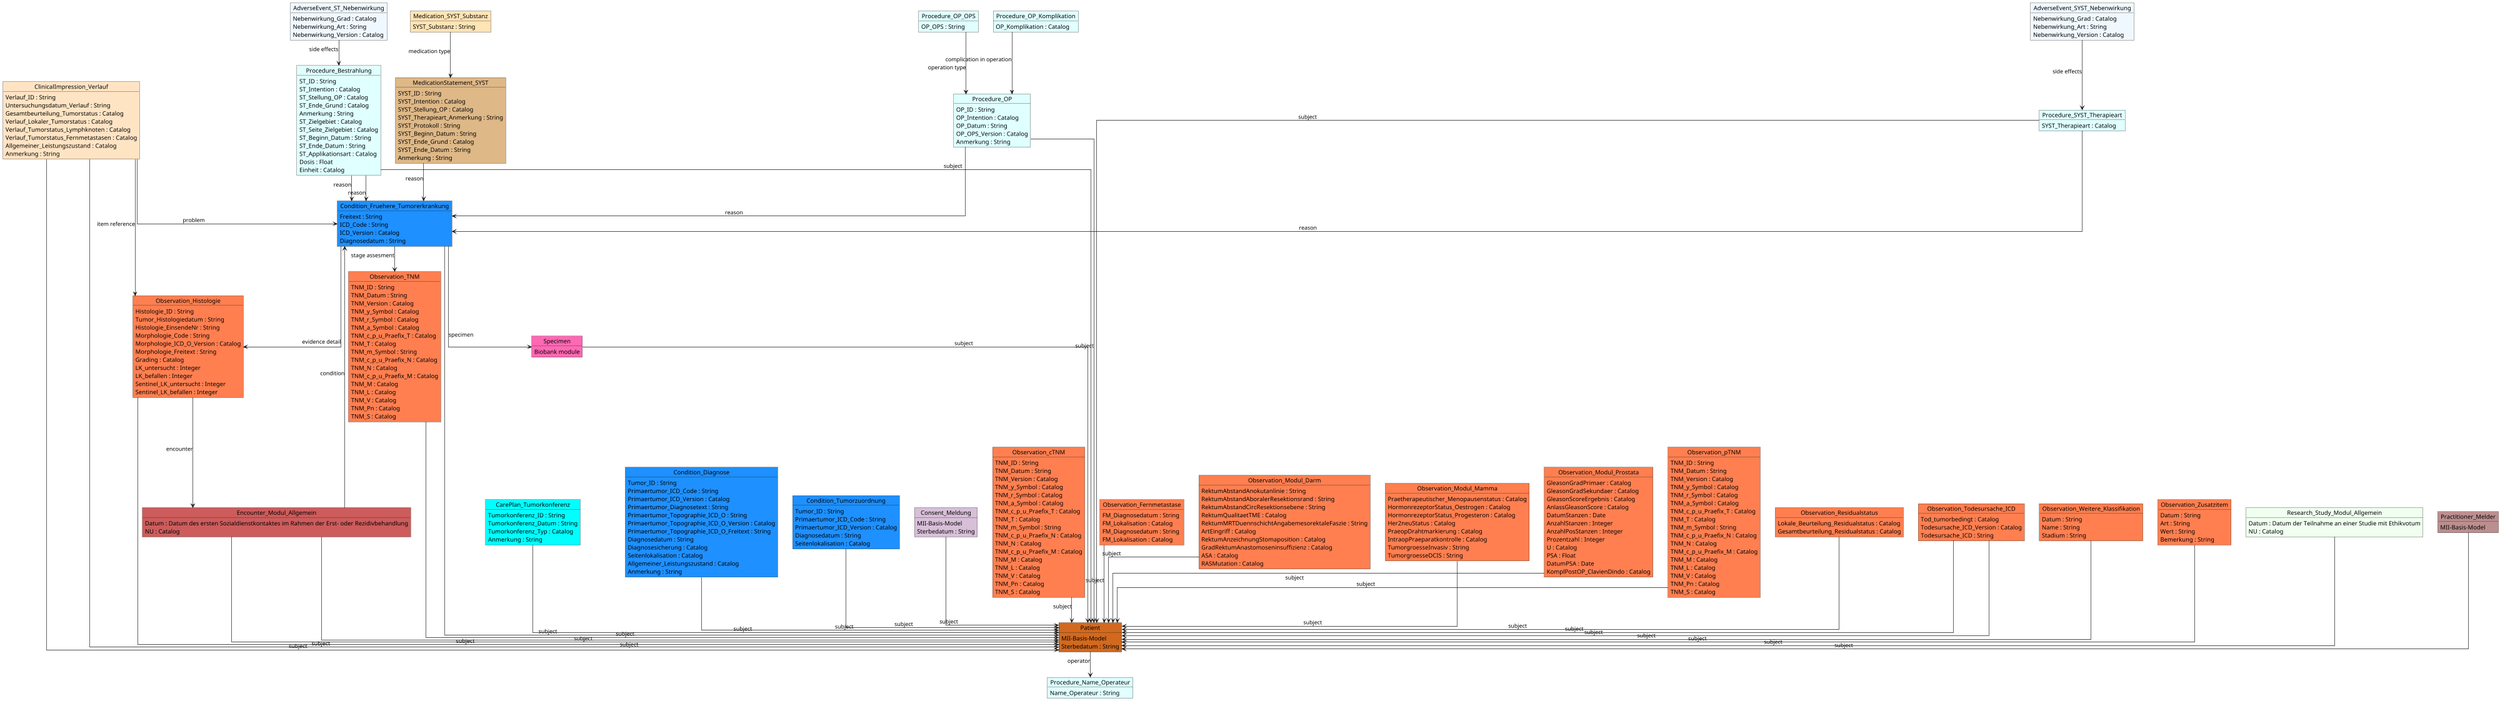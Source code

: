 @startuml

skinparam linetype polyline
skinparam linetype ortho
skinparam dpi 65

object AdverseEvent_ST_Nebenwirkung #AliceBlue {
  Nebenwirkung_Grad : Catalog
  Nebenwirkung_Art : String
  Nebenwirkung_Version : Catalog
}

object AdverseEvent_SYST_Nebenwirkung #AliceBlue {
  Nebenwirkung_Grad : Catalog
  Nebenwirkung_Art : String
  Nebenwirkung_Version : Catalog
}

object CarePlan_Tumorkonferenz #Aqua {
  Tumorkonferenz_ID : String
  Tumorkonferenz_Datum : String
  Tumorkonferenz_Typ : Catalog
  Anmerkung : String
}

object ClinicalImpression_Verlauf #Bisque {
  Verlauf_ID : String
  Untersuchungsdatum_Verlauf : String
  Gesamtbeurteilung_Tumorstatus : Catalog
  Verlauf_Lokaler_Tumorstatus : Catalog
  Verlauf_Tumorstatus_Lymphknoten : Catalog
  Verlauf_Tumorstatus_Fernmetastasen : Catalog
  Allgemeiner_Leistungszustand : Catalog
  Anmerkung : String
}

object Condition_Fruehere_Tumorerkrankung #DodgerBlue {
  Freitext : String
  ICD_Code : String
  ICD_Version : Catalog
  Diagnosedatum : String
}

object Condition_Diagnose #DodgerBlue {
  Tumor_ID : String
  Primaertumor_ICD_Code : String
  Primaertumor_ICD_Version : Catalog
  Primaertumor_Diagnosetext : String
  Primaertumor_Topographie_ICD_O : String
  Primaertumor_Topographie_ICD_O_Version : Catalog
  Primaertumor_Topographie_ICD_O_Freitext : String
  Diagnosedatum : String
  Diagnosesicherung : Catalog
  Seitenlokalisation : Catalog
  Allgemeiner_Leistungszustand : Catalog
  Anmerkung : String
}

object Condition_Tumorzuordnung #DodgerBlue {
  Tumor_ID : String
  Primaertumor_ICD_Code : String
  Primaertumor_ICD_Version : Catalog
  Diagnosedatum : String
  Seitenlokalisation : Catalog
}

object Consent_Meldung #Thistle {
  MII-Basis-Model
  Sterbedatum : String

}

object Encounter_Modul_Allgemein #IndianRed {
  Datum : Datum des ersten Sozialdienstkontaktes im Rahmen der Erst- oder Rezidivbehandlung
  NU : Catalog
}

object Medication_SYST_Substanz #Moccasin {
  SYST_Substanz : String
}

object MedicationStatement_SYST #BurlyWood {
  SYST_ID : String
  SYST_Intention : Catalog
  SYST_Stellung_OP : Catalog
  SYST_Therapieart_Anmerkung : String
  SYST_Protokoll : String
  SYST_Beginn_Datum : String
  SYST_Ende_Grund : Catalog
  SYST_Ende_Datum : String
  Anmerkung : String
}

object Observation_cTNM #Coral {
  TNM_ID : String
  TNM_Datum : String
  TNM_Version : Catalog
  TNM_y_Symbol : Catalog
  TNM_r_Symbol : Catalog
  TNM_a_Symbol : Catalog
  TNM_c_p_u_Praefix_T : Catalog
  TNM_T : Catalog
  TNM_m_Symbol : String
  TNM_c_p_u_Praefix_N : Catalog
  TNM_N : Catalog
  TNM_c_p_u_Praefix_M : Catalog
  TNM_M : Catalog
  TNM_L : Catalog
  TNM_V : Catalog
  TNM_Pn : Catalog
  TNM_S : Catalog
}

object Observation_Fernmetastase #Coral {
  FM_Diagnosedatum : String
  FM_Lokalisation : Catalog
  FM_Diagnosedatum : String
  FM_Lokalisation : Catalog
}

object Observation_Histologie #Coral {
  Histologie_ID : String
  Tumor_Histologiedatum : String
  Histologie_EinsendeNr : String
  Morphologie_Code : String
  Morphologie_ICD_O_Version : Catalog
  Morphologie_Freitext : String
  Grading : Catalog
  LK_untersucht : Integer
  LK_befallen : Integer
  Sentinel_LK_untersucht : Integer
  Sentinel_LK_befallen : Integer

}
object Observation_Modul_Darm #Coral {
  RektumAbstandAnokutanlinie : String
  RektumAbstandAboralerResektionsrand : String
  RektumAbstandCircResektionsebene : String
  RektumQualitaetTME : Catalog
  RektumMRTDuennschichtAngabemesorektaleFaszie : String
  ArtEingriff : Catalog
  RektumAnzeichnungStomaposition : Catalog
  GradRektumAnastomoseninsuffizienz : Catalog
  ASA : Catalog
  RASMutation : Catalog

}
object Observation_Modul_Mamma #Coral {
  Praetherapeutischer_Menopausenstatus : Catalog
  HormonrezeptorStatus_Oestrogen : Catalog
  HormonrezeptorStatus_Progesteron : Catalog
  Her2neuStatus : Catalog
  PraeopDrahtmarkierung : Catalog
  IntraopPraeparatkontrolle : Catalog
  TumorgroesseInvasiv : String
  TumorgroesseDCIS : String
}

object Observation_Modul_Prostata #Coral {
  GleasonGradPrimaer : Catalog
  GleasonGradSekundaer : Catalog
  GleasonScoreErgebnis : Catalog
  AnlassGleasonScore : Catalog
  DatumStanzen : Date
  AnzahlStanzen : Integer
  AnzahlPosStanzen : Integer
  Prozentzahl : Integer
  U : Catalog
  PSA : Float
  DatumPSA : Date
  KomplPostOP_ClavienDindo : Catalog

}
object Observation_pTNM #Coral {
  TNM_ID : String
  TNM_Datum : String
  TNM_Version : Catalog
  TNM_y_Symbol : Catalog
  TNM_r_Symbol : Catalog
  TNM_a_Symbol : Catalog
  TNM_c_p_u_Praefix_T : Catalog
  TNM_T : Catalog
  TNM_m_Symbol : String
  TNM_c_p_u_Praefix_N : Catalog
  TNM_N : Catalog
  TNM_c_p_u_Praefix_M : Catalog
  TNM_M : Catalog
  TNM_L : Catalog
  TNM_V : Catalog
  TNM_Pn : Catalog
  TNM_S : Catalog
}
object Observation_Residualstatus #Coral {
  Lokale_Beurteilung_Residualstatus : Catalog
  Gesamtbeurteilung_Residualstatus : Catalog
}

object Observation_TNM #Coral {
  TNM_ID : String
  TNM_Datum : String
  TNM_Version : Catalog
  TNM_y_Symbol : Catalog
  TNM_r_Symbol : Catalog
  TNM_a_Symbol : Catalog
  TNM_c_p_u_Praefix_T : Catalog
  TNM_T : Catalog
  TNM_m_Symbol : String
  TNM_c_p_u_Praefix_N : Catalog
  TNM_N : Catalog
  TNM_c_p_u_Praefix_M : Catalog
  TNM_M : Catalog
  TNM_L : Catalog
  TNM_V : Catalog
  TNM_Pn : Catalog
  TNM_S : Catalog
}

object Observation_Todesursache_ICD #Coral {
  Tod_tumorbedingt : Catalog
  Todesursache_ICD_Version : Catalog
  Todesursache_ICD : String
}

object Observation_Weitere_Klassifikation #Coral {
  Datum : String
  Name : String
  Stadium : String
}

object Observation_Zusatzitem #Coral {
  Datum : String
  Art : String
  Wert : String
  Bemerkung : String
}

object Research_Study_Modul_Allgemein #HoneyDew {
  Datum : Datum der Teilnahme an einer Studie mit Ethikvotum
  NU : Catalog
}

object Patient #Chocolate {
  MII-Basis-Model
  Sterbedatum : String

}

object Practitioner_Melder #RosyBrown {
  MII-Basis-Model
}

object Procedure_Name_Operateur #LightCyan {
  Name_Operateur : String
}
object Procedure_Bestrahlung #LightCyan {
  ST_ID : String
  ST_Intention : Catalog
  ST_Stellung_OP : Catalog
  ST_Ende_Grund : Catalog
  Anmerkung : String
  ST_Zielgebiet : Catalog
  ST_Seite_Zielgebiet : Catalog
  ST_Beginn_Datum : String
  ST_Ende_Datum : String
  ST_Applikationsart : Catalog
  Dosis : Float
  Einheit : Catalog
}

object Procedure_OP #LightCyan {
  OP_ID : String
  OP_Intention : Catalog
  OP_Datum : String
  OP_OPS_Version : Catalog
  Anmerkung : String

}

object Procedure_OP_Komplikation #LightCyan {

  OP_Komplikation : Catalog

}

object Procedure_OP_OPS #LightCyan {

  OP_OPS : String
}

object Procedure_SYST_Therapieart #LightCyan {
  SYST_Therapieart : Catalog
}

object Specimen #HotPink {

  Biobank module
}


Patient --> Procedure_Name_Operateur :operator

Procedure_Bestrahlung --> Condition_Fruehere_Tumorerkrankung :reason
Procedure_OP --> Condition_Fruehere_Tumorerkrankung :reason
Procedure_Bestrahlung --> Condition_Fruehere_Tumorerkrankung :reason
Procedure_SYST_Therapieart --> Condition_Fruehere_Tumorerkrankung :reason
MedicationStatement_SYST --> Condition_Fruehere_Tumorerkrankung :reason

Procedure_Bestrahlung --> Patient :subject
Procedure_OP --> Patient :subject
Procedure_SYST_Therapieart --> Patient :subject

Medication_SYST_Substanz --> MedicationStatement_SYST :medication type

Encounter_Modul_Allgemein --> Patient :subject

Observation_cTNM --> Patient :subject
Observation_Fernmetastase --> Patient :subject
Observation_Histologie --> Patient :subject
Observation_Modul_Darm --> Patient :subject
Observation_Modul_Mamma --> Patient :subject
Observation_Modul_Prostata --> Patient :subject
Observation_pTNM --> Patient :subject
Observation_Residualstatus --> Patient :subject
Observation_TNM --> Patient :subject
Observation_Todesursache_ICD --> Patient :subject
Observation_Weitere_Klassifikation --> Patient :subject
Observation_Zusatzitem --> Patient :subject
Observation_Todesursache_ICD --> Patient :subject


Condition_Diagnose --> Patient :subject
Condition_Tumorzuordnung --> Patient :subject
Condition_Fruehere_Tumorerkrankung --> Patient :subject
ClinicalImpression_Verlauf --> Patient :subject
CarePlan_Tumorkonferenz --> Patient :subject

ClinicalImpression_Verlauf --> Condition_Fruehere_Tumorerkrankung :problem
ClinicalImpression_Verlauf --> Patient :subject
ClinicalImpression_Verlauf --> Observation_Histologie :item reference

Condition_Fruehere_Tumorerkrankung --> Observation_Histologie :evidence detail
Condition_Fruehere_Tumorerkrankung --> Observation_TNM :stage assesment
Condition_Fruehere_Tumorerkrankung --> Specimen :specimen


Encounter_Modul_Allgemein --> Patient :subject
Encounter_Modul_Allgemein --> Condition_Fruehere_Tumorerkrankung  :condition

Observation_Histologie --> Encounter_Modul_Allgemein :encounter

Procedure_OP_Komplikation --> Procedure_OP :complication in operation
Procedure_OP_OPS --> Procedure_OP :operation type
AdverseEvent_ST_Nebenwirkung --> Procedure_Bestrahlung :side effects
AdverseEvent_SYST_Nebenwirkung --> Procedure_SYST_Therapieart :side effects

Research_Study_Modul_Allgemein --> Patient :subject

Practitioner_Melder --> Patient :subject
Consent_Meldung --> Patient :subject
Specimen --> Patient :subject

@enduml
